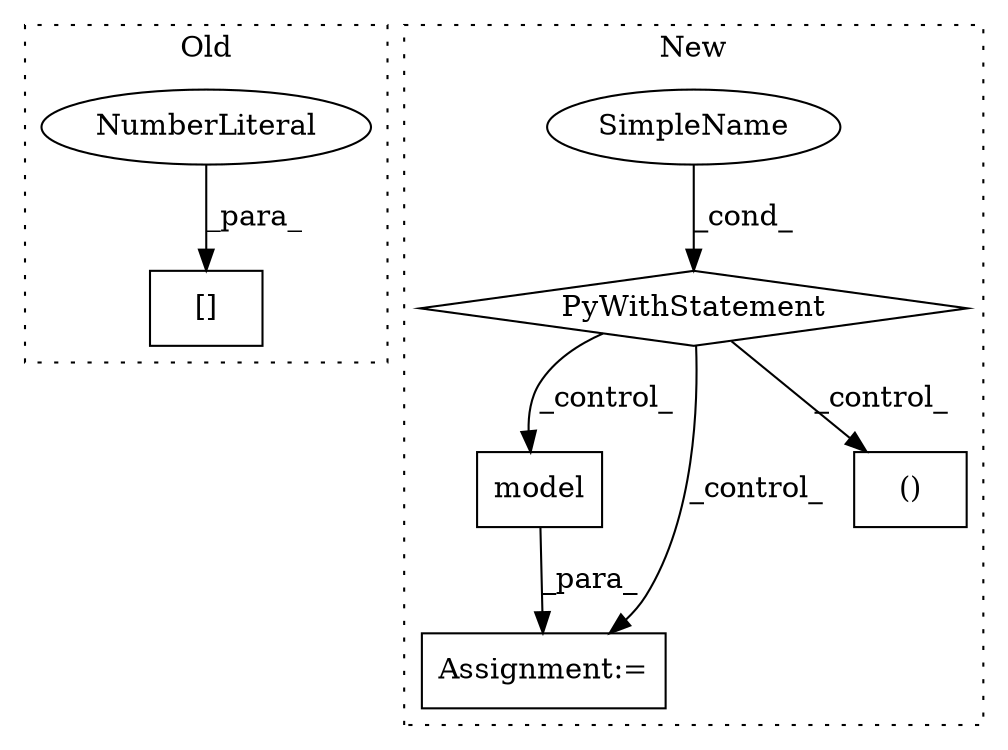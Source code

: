 digraph G {
subgraph cluster0 {
1 [label="[]" a="2" s="4582,4675" l="92,1" shape="box"];
4 [label="NumberLiteral" a="34" s="4674" l="1" shape="ellipse"];
label = "Old";
style="dotted";
}
subgraph cluster1 {
2 [label="model" a="32" s="4411,4444" l="6,1" shape="box"];
3 [label="Assignment:=" a="7" s="4409" l="2" shape="box"];
5 [label="SimpleName" a="42" s="" l="" shape="ellipse"];
6 [label="PyWithStatement" a="104" s="3915,3940" l="10,2" shape="diamond"];
7 [label="()" a="106" s="4380" l="29" shape="box"];
label = "New";
style="dotted";
}
2 -> 3 [label="_para_"];
4 -> 1 [label="_para_"];
5 -> 6 [label="_cond_"];
6 -> 2 [label="_control_"];
6 -> 3 [label="_control_"];
6 -> 7 [label="_control_"];
}